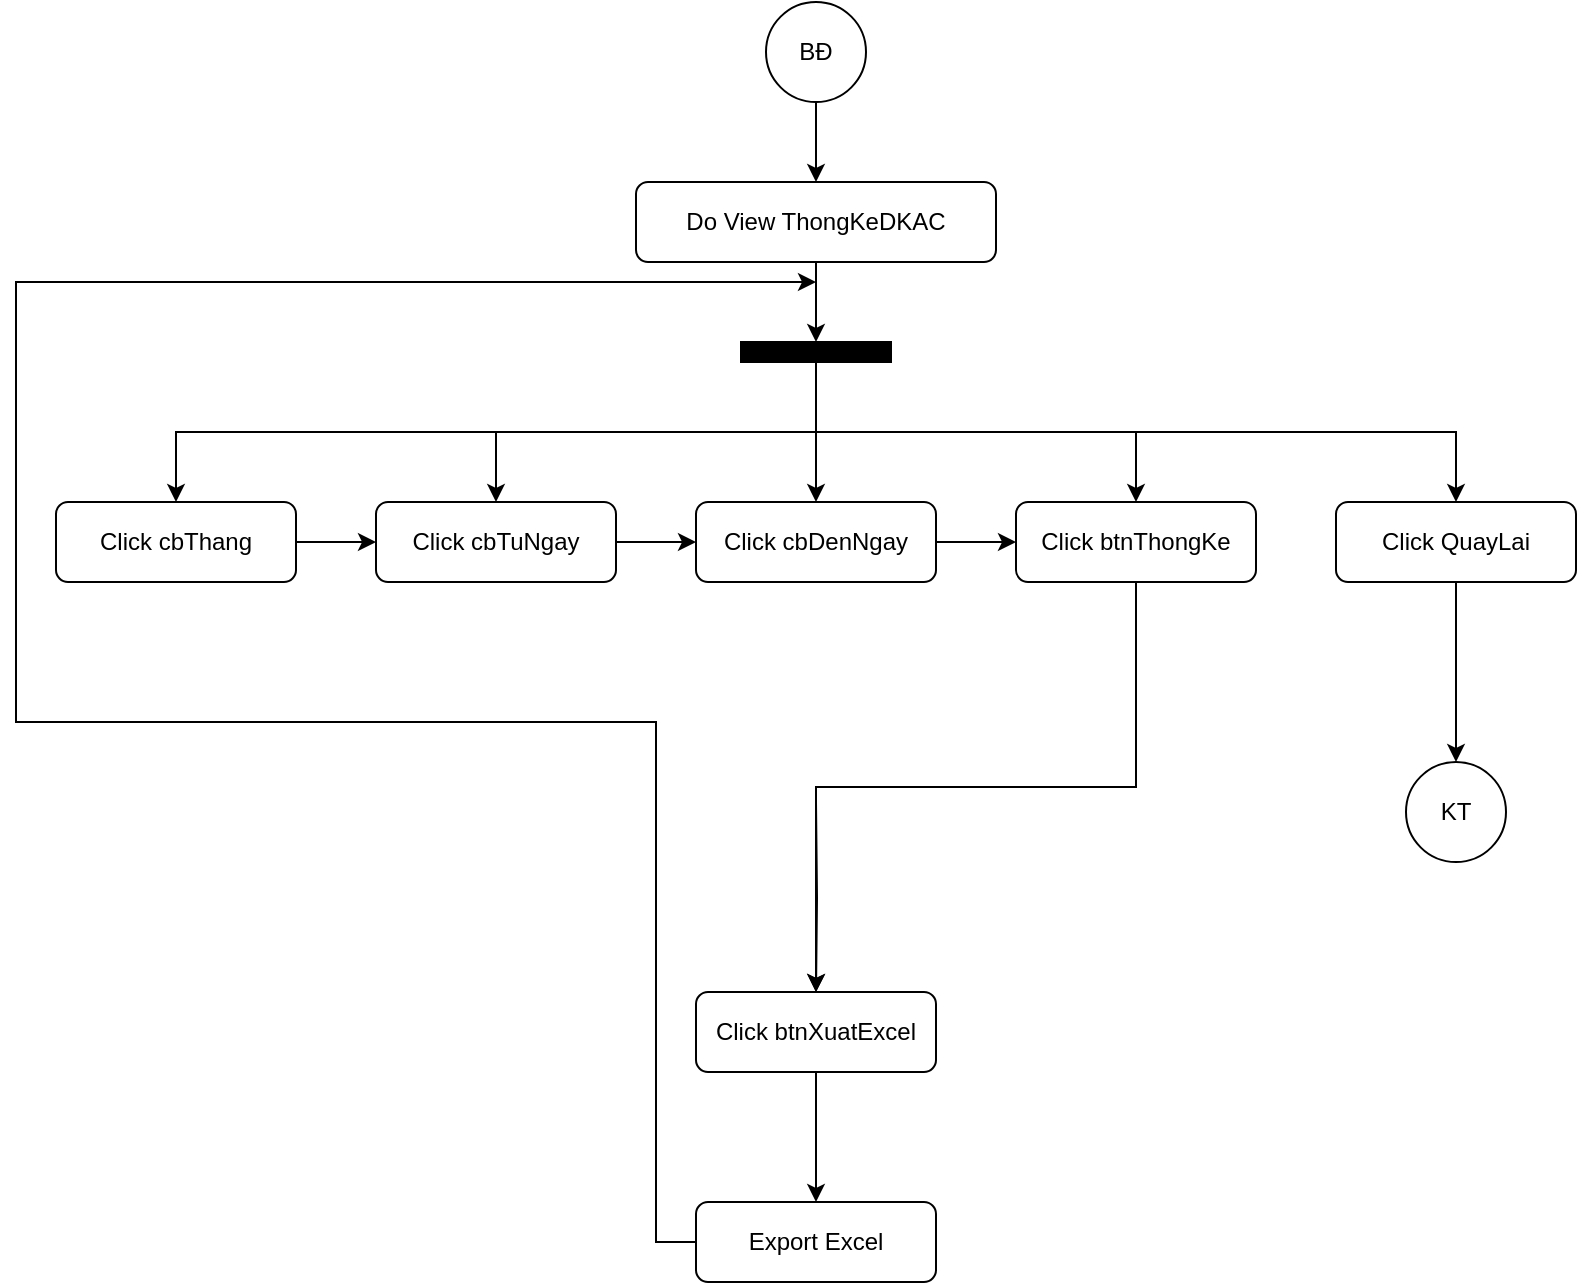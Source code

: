 <mxfile version="13.1.3" type="device"><diagram id="BWy5wF06VE86GlMX8iks" name="Page-1"><mxGraphModel dx="1483" dy="709" grid="1" gridSize="10" guides="1" tooltips="1" connect="1" arrows="1" fold="1" page="1" pageScale="1" pageWidth="827" pageHeight="1169" math="0" shadow="0"><root><mxCell id="0"/><mxCell id="1" parent="0"/><mxCell id="XuZdSwEc6sUMQ1WxYWwh-4" style="edgeStyle=orthogonalEdgeStyle;rounded=0;orthogonalLoop=1;jettySize=auto;html=1;exitX=0.5;exitY=1;exitDx=0;exitDy=0;entryX=0.5;entryY=0;entryDx=0;entryDy=0;" edge="1" parent="1" source="XuZdSwEc6sUMQ1WxYWwh-1" target="XuZdSwEc6sUMQ1WxYWwh-2"><mxGeometry relative="1" as="geometry"/></mxCell><mxCell id="XuZdSwEc6sUMQ1WxYWwh-1" value="BĐ" style="ellipse;whiteSpace=wrap;html=1;aspect=fixed;" vertex="1" parent="1"><mxGeometry x="395" y="70" width="50" height="50" as="geometry"/></mxCell><mxCell id="XuZdSwEc6sUMQ1WxYWwh-5" style="edgeStyle=orthogonalEdgeStyle;rounded=0;orthogonalLoop=1;jettySize=auto;html=1;exitX=0.5;exitY=1;exitDx=0;exitDy=0;entryX=0.5;entryY=0;entryDx=0;entryDy=0;" edge="1" parent="1" source="XuZdSwEc6sUMQ1WxYWwh-2" target="XuZdSwEc6sUMQ1WxYWwh-3"><mxGeometry relative="1" as="geometry"/></mxCell><mxCell id="XuZdSwEc6sUMQ1WxYWwh-2" value="Do View ThongKeDKAC" style="rounded=1;whiteSpace=wrap;html=1;" vertex="1" parent="1"><mxGeometry x="330" y="160" width="180" height="40" as="geometry"/></mxCell><mxCell id="XuZdSwEc6sUMQ1WxYWwh-11" style="edgeStyle=orthogonalEdgeStyle;rounded=0;orthogonalLoop=1;jettySize=auto;html=1;exitX=0.5;exitY=1;exitDx=0;exitDy=0;entryX=0.5;entryY=0;entryDx=0;entryDy=0;" edge="1" parent="1" source="XuZdSwEc6sUMQ1WxYWwh-3" target="XuZdSwEc6sUMQ1WxYWwh-6"><mxGeometry relative="1" as="geometry"/></mxCell><mxCell id="XuZdSwEc6sUMQ1WxYWwh-12" style="edgeStyle=orthogonalEdgeStyle;rounded=0;orthogonalLoop=1;jettySize=auto;html=1;exitX=0.5;exitY=1;exitDx=0;exitDy=0;entryX=0.5;entryY=0;entryDx=0;entryDy=0;" edge="1" parent="1" source="XuZdSwEc6sUMQ1WxYWwh-3" target="XuZdSwEc6sUMQ1WxYWwh-7"><mxGeometry relative="1" as="geometry"/></mxCell><mxCell id="XuZdSwEc6sUMQ1WxYWwh-13" style="edgeStyle=orthogonalEdgeStyle;rounded=0;orthogonalLoop=1;jettySize=auto;html=1;exitX=0.5;exitY=1;exitDx=0;exitDy=0;entryX=0.5;entryY=0;entryDx=0;entryDy=0;" edge="1" parent="1" source="XuZdSwEc6sUMQ1WxYWwh-3" target="XuZdSwEc6sUMQ1WxYWwh-8"><mxGeometry relative="1" as="geometry"/></mxCell><mxCell id="XuZdSwEc6sUMQ1WxYWwh-14" style="edgeStyle=orthogonalEdgeStyle;rounded=0;orthogonalLoop=1;jettySize=auto;html=1;exitX=0.5;exitY=1;exitDx=0;exitDy=0;entryX=0.5;entryY=0;entryDx=0;entryDy=0;" edge="1" parent="1" source="XuZdSwEc6sUMQ1WxYWwh-3" target="XuZdSwEc6sUMQ1WxYWwh-9"><mxGeometry relative="1" as="geometry"/></mxCell><mxCell id="XuZdSwEc6sUMQ1WxYWwh-15" style="edgeStyle=orthogonalEdgeStyle;rounded=0;orthogonalLoop=1;jettySize=auto;html=1;exitX=0.5;exitY=1;exitDx=0;exitDy=0;entryX=0.5;entryY=0;entryDx=0;entryDy=0;" edge="1" parent="1" source="XuZdSwEc6sUMQ1WxYWwh-3" target="XuZdSwEc6sUMQ1WxYWwh-10"><mxGeometry relative="1" as="geometry"/></mxCell><mxCell id="XuZdSwEc6sUMQ1WxYWwh-3" value="" style="rounded=0;whiteSpace=wrap;html=1;fillColor=#000000;" vertex="1" parent="1"><mxGeometry x="382.5" y="240" width="75" height="10" as="geometry"/></mxCell><mxCell id="XuZdSwEc6sUMQ1WxYWwh-31" style="edgeStyle=orthogonalEdgeStyle;rounded=0;orthogonalLoop=1;jettySize=auto;html=1;exitX=1;exitY=0.5;exitDx=0;exitDy=0;entryX=0;entryY=0.5;entryDx=0;entryDy=0;" edge="1" parent="1" source="XuZdSwEc6sUMQ1WxYWwh-6" target="XuZdSwEc6sUMQ1WxYWwh-7"><mxGeometry relative="1" as="geometry"/></mxCell><mxCell id="XuZdSwEc6sUMQ1WxYWwh-6" value="Click cbThang" style="rounded=1;whiteSpace=wrap;html=1;" vertex="1" parent="1"><mxGeometry x="40" y="320" width="120" height="40" as="geometry"/></mxCell><mxCell id="XuZdSwEc6sUMQ1WxYWwh-43" style="edgeStyle=orthogonalEdgeStyle;rounded=0;orthogonalLoop=1;jettySize=auto;html=1;exitX=1;exitY=0.5;exitDx=0;exitDy=0;entryX=0;entryY=0.5;entryDx=0;entryDy=0;endArrow=classic;endFill=1;" edge="1" parent="1" source="XuZdSwEc6sUMQ1WxYWwh-7" target="XuZdSwEc6sUMQ1WxYWwh-8"><mxGeometry relative="1" as="geometry"/></mxCell><mxCell id="XuZdSwEc6sUMQ1WxYWwh-7" value="Click cbTuNgay" style="rounded=1;whiteSpace=wrap;html=1;" vertex="1" parent="1"><mxGeometry x="200" y="320" width="120" height="40" as="geometry"/></mxCell><mxCell id="XuZdSwEc6sUMQ1WxYWwh-44" style="edgeStyle=orthogonalEdgeStyle;rounded=0;orthogonalLoop=1;jettySize=auto;html=1;exitX=1;exitY=0.5;exitDx=0;exitDy=0;entryX=0;entryY=0.5;entryDx=0;entryDy=0;endArrow=classic;endFill=1;" edge="1" parent="1" source="XuZdSwEc6sUMQ1WxYWwh-8" target="XuZdSwEc6sUMQ1WxYWwh-9"><mxGeometry relative="1" as="geometry"/></mxCell><mxCell id="XuZdSwEc6sUMQ1WxYWwh-8" value="Click cbDenNgay" style="rounded=1;whiteSpace=wrap;html=1;" vertex="1" parent="1"><mxGeometry x="360" y="320" width="120" height="40" as="geometry"/></mxCell><mxCell id="XuZdSwEc6sUMQ1WxYWwh-60" style="edgeStyle=orthogonalEdgeStyle;rounded=0;orthogonalLoop=1;jettySize=auto;html=1;exitX=0.5;exitY=1;exitDx=0;exitDy=0;entryX=0.5;entryY=0;entryDx=0;entryDy=0;endArrow=classic;endFill=1;" edge="1" parent="1" source="XuZdSwEc6sUMQ1WxYWwh-9" target="XuZdSwEc6sUMQ1WxYWwh-51"><mxGeometry relative="1" as="geometry"/></mxCell><mxCell id="XuZdSwEc6sUMQ1WxYWwh-9" value="Click btnThongKe" style="rounded=1;whiteSpace=wrap;html=1;" vertex="1" parent="1"><mxGeometry x="520" y="320" width="120" height="40" as="geometry"/></mxCell><mxCell id="XuZdSwEc6sUMQ1WxYWwh-42" style="edgeStyle=orthogonalEdgeStyle;rounded=0;orthogonalLoop=1;jettySize=auto;html=1;exitX=0.5;exitY=1;exitDx=0;exitDy=0;entryX=0.5;entryY=0;entryDx=0;entryDy=0;endArrow=classic;endFill=1;" edge="1" parent="1" source="XuZdSwEc6sUMQ1WxYWwh-10" target="XuZdSwEc6sUMQ1WxYWwh-41"><mxGeometry relative="1" as="geometry"/></mxCell><mxCell id="XuZdSwEc6sUMQ1WxYWwh-10" value="Click QuayLai" style="rounded=1;whiteSpace=wrap;html=1;" vertex="1" parent="1"><mxGeometry x="680" y="320" width="120" height="40" as="geometry"/></mxCell><mxCell id="XuZdSwEc6sUMQ1WxYWwh-41" value="KT" style="ellipse;whiteSpace=wrap;html=1;aspect=fixed;" vertex="1" parent="1"><mxGeometry x="715" y="450" width="50" height="50" as="geometry"/></mxCell><mxCell id="XuZdSwEc6sUMQ1WxYWwh-53" style="edgeStyle=orthogonalEdgeStyle;rounded=0;orthogonalLoop=1;jettySize=auto;html=1;exitX=0.5;exitY=1;exitDx=0;exitDy=0;entryX=0.5;entryY=0;entryDx=0;entryDy=0;endArrow=classic;endFill=1;" edge="1" parent="1" target="XuZdSwEc6sUMQ1WxYWwh-51"><mxGeometry relative="1" as="geometry"><mxPoint x="420" y="470" as="sourcePoint"/></mxGeometry></mxCell><mxCell id="XuZdSwEc6sUMQ1WxYWwh-54" style="edgeStyle=orthogonalEdgeStyle;rounded=0;orthogonalLoop=1;jettySize=auto;html=1;exitX=0.5;exitY=1;exitDx=0;exitDy=0;entryX=0.5;entryY=0;entryDx=0;entryDy=0;endArrow=classic;endFill=1;" edge="1" parent="1" source="XuZdSwEc6sUMQ1WxYWwh-51" target="XuZdSwEc6sUMQ1WxYWwh-52"><mxGeometry relative="1" as="geometry"/></mxCell><mxCell id="XuZdSwEc6sUMQ1WxYWwh-51" value="Click btnXuatExcel" style="rounded=1;whiteSpace=wrap;html=1;" vertex="1" parent="1"><mxGeometry x="360" y="565" width="120" height="40" as="geometry"/></mxCell><mxCell id="XuZdSwEc6sUMQ1WxYWwh-55" style="edgeStyle=orthogonalEdgeStyle;rounded=0;orthogonalLoop=1;jettySize=auto;html=1;exitX=0;exitY=0.5;exitDx=0;exitDy=0;endArrow=classic;endFill=1;" edge="1" parent="1" source="XuZdSwEc6sUMQ1WxYWwh-52"><mxGeometry relative="1" as="geometry"><mxPoint x="420" y="210" as="targetPoint"/><Array as="points"><mxPoint x="340" y="690"/><mxPoint x="340" y="430"/><mxPoint x="20" y="430"/><mxPoint x="20" y="210"/></Array></mxGeometry></mxCell><mxCell id="XuZdSwEc6sUMQ1WxYWwh-52" value="Export Excel" style="rounded=1;whiteSpace=wrap;html=1;" vertex="1" parent="1"><mxGeometry x="360" y="670" width="120" height="40" as="geometry"/></mxCell></root></mxGraphModel></diagram></mxfile>